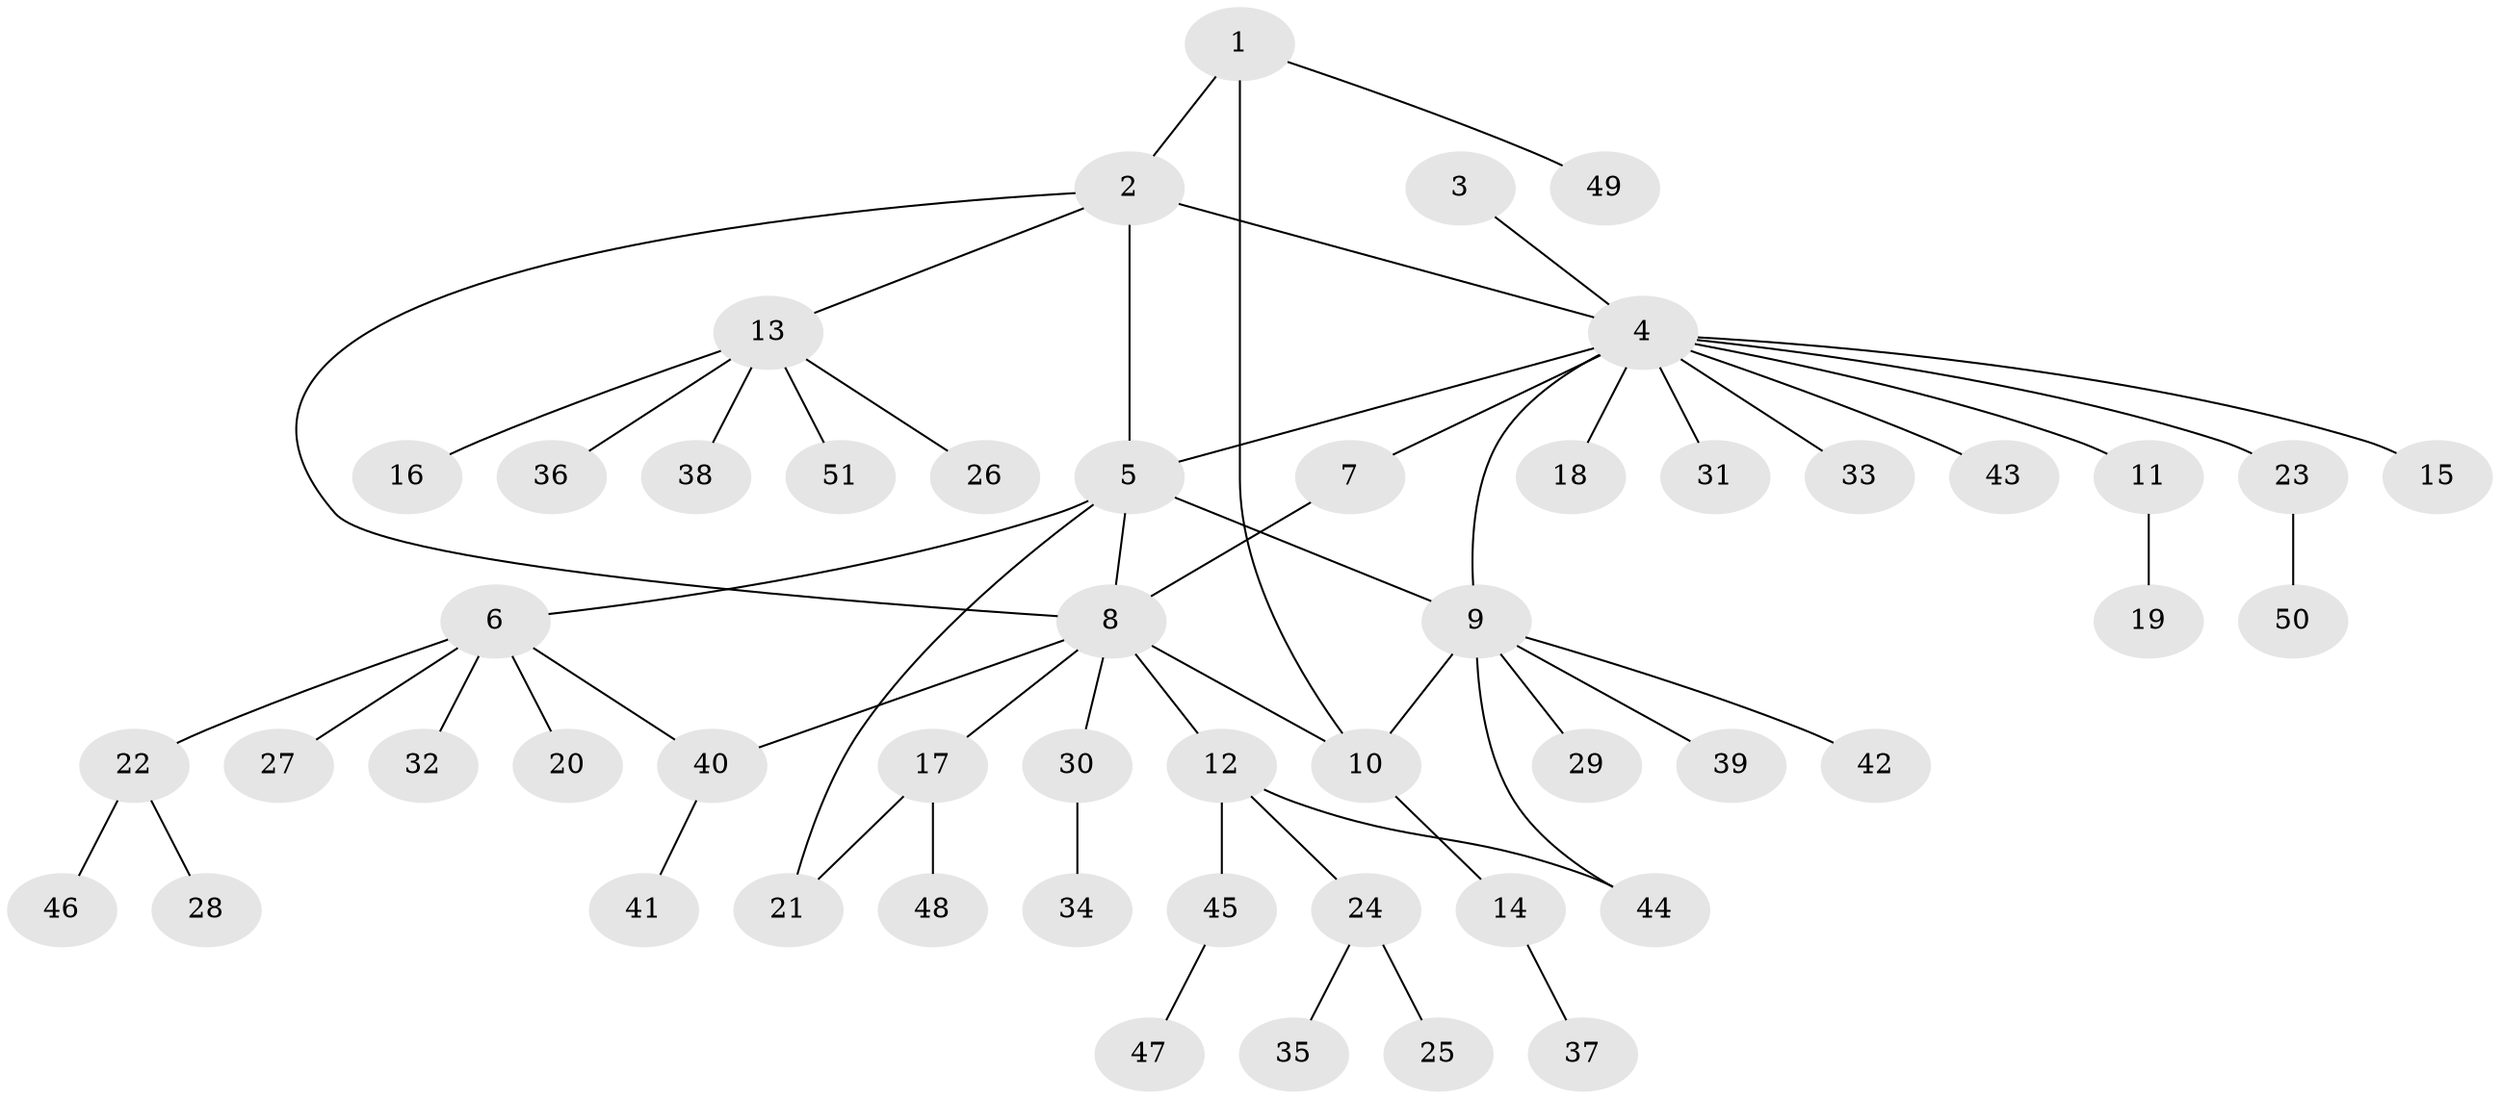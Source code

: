// Generated by graph-tools (version 1.1) at 2025/11/02/27/25 16:11:32]
// undirected, 51 vertices, 59 edges
graph export_dot {
graph [start="1"]
  node [color=gray90,style=filled];
  1;
  2;
  3;
  4;
  5;
  6;
  7;
  8;
  9;
  10;
  11;
  12;
  13;
  14;
  15;
  16;
  17;
  18;
  19;
  20;
  21;
  22;
  23;
  24;
  25;
  26;
  27;
  28;
  29;
  30;
  31;
  32;
  33;
  34;
  35;
  36;
  37;
  38;
  39;
  40;
  41;
  42;
  43;
  44;
  45;
  46;
  47;
  48;
  49;
  50;
  51;
  1 -- 2;
  1 -- 10;
  1 -- 49;
  2 -- 4;
  2 -- 5;
  2 -- 8;
  2 -- 13;
  3 -- 4;
  4 -- 5;
  4 -- 7;
  4 -- 9;
  4 -- 11;
  4 -- 15;
  4 -- 18;
  4 -- 23;
  4 -- 31;
  4 -- 33;
  4 -- 43;
  5 -- 6;
  5 -- 8;
  5 -- 9;
  5 -- 21;
  6 -- 20;
  6 -- 22;
  6 -- 27;
  6 -- 32;
  6 -- 40;
  7 -- 8;
  8 -- 10;
  8 -- 12;
  8 -- 17;
  8 -- 30;
  8 -- 40;
  9 -- 10;
  9 -- 29;
  9 -- 39;
  9 -- 42;
  9 -- 44;
  10 -- 14;
  11 -- 19;
  12 -- 24;
  12 -- 44;
  12 -- 45;
  13 -- 16;
  13 -- 26;
  13 -- 36;
  13 -- 38;
  13 -- 51;
  14 -- 37;
  17 -- 21;
  17 -- 48;
  22 -- 28;
  22 -- 46;
  23 -- 50;
  24 -- 25;
  24 -- 35;
  30 -- 34;
  40 -- 41;
  45 -- 47;
}
